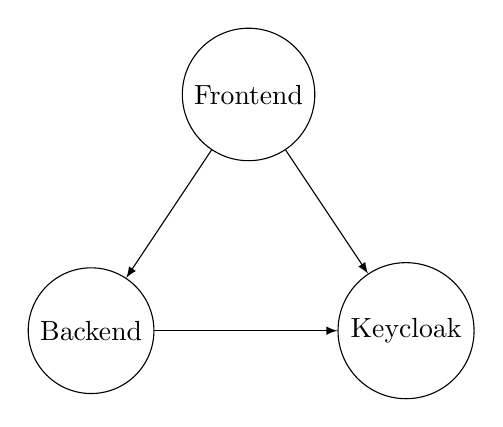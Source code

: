 \begin{tikzpicture}
    \node[draw, circle] (f) at (2, 3) {Frontend};
    \node[draw, circle] (b) at (0, 0) {Backend};
    \node[draw, circle] (k) at (4, 0) {Keycloak};
    \draw[->, >=latex] (f) -- (k);
    \draw[->, >=latex] (f) -- (b);
    \draw[->, >=latex] (b) -- (k);
\end{tikzpicture}
